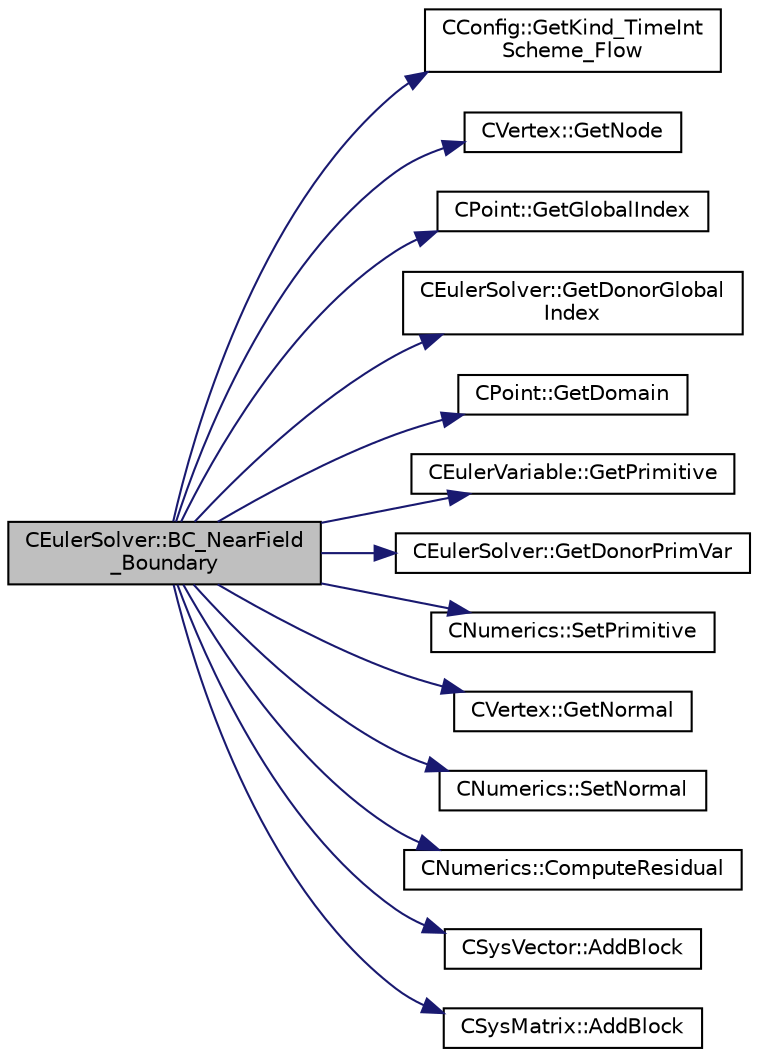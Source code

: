 digraph "CEulerSolver::BC_NearField_Boundary"
{
  edge [fontname="Helvetica",fontsize="10",labelfontname="Helvetica",labelfontsize="10"];
  node [fontname="Helvetica",fontsize="10",shape=record];
  rankdir="LR";
  Node725 [label="CEulerSolver::BC_NearField\l_Boundary",height=0.2,width=0.4,color="black", fillcolor="grey75", style="filled", fontcolor="black"];
  Node725 -> Node726 [color="midnightblue",fontsize="10",style="solid",fontname="Helvetica"];
  Node726 [label="CConfig::GetKind_TimeInt\lScheme_Flow",height=0.2,width=0.4,color="black", fillcolor="white", style="filled",URL="$class_c_config.html#a20e5fd7b43cfd2bf2bcf5137f12bc635",tooltip="Get the kind of integration scheme (explicit or implicit) for the flow equations. ..."];
  Node725 -> Node727 [color="midnightblue",fontsize="10",style="solid",fontname="Helvetica"];
  Node727 [label="CVertex::GetNode",height=0.2,width=0.4,color="black", fillcolor="white", style="filled",URL="$class_c_vertex.html#a95c513bf927464157ed96b6c79779a1f",tooltip="Get the node of the vertex. "];
  Node725 -> Node728 [color="midnightblue",fontsize="10",style="solid",fontname="Helvetica"];
  Node728 [label="CPoint::GetGlobalIndex",height=0.2,width=0.4,color="black", fillcolor="white", style="filled",URL="$class_c_point.html#ab546170a5a03ef210a75fc5531910050",tooltip="Get the global index in a parallel computation. "];
  Node725 -> Node729 [color="midnightblue",fontsize="10",style="solid",fontname="Helvetica"];
  Node729 [label="CEulerSolver::GetDonorGlobal\lIndex",height=0.2,width=0.4,color="black", fillcolor="white", style="filled",URL="$class_c_euler_solver.html#a275c14dcde8c2669fb653068427346c4",tooltip="Value of the characteristic global index at the boundaries. "];
  Node725 -> Node730 [color="midnightblue",fontsize="10",style="solid",fontname="Helvetica"];
  Node730 [label="CPoint::GetDomain",height=0.2,width=0.4,color="black", fillcolor="white", style="filled",URL="$class_c_point.html#a1d7e22a60d4cfef356af1cba2bab3e55",tooltip="For parallel computation, its indicates if a point must be computed or not. "];
  Node725 -> Node731 [color="midnightblue",fontsize="10",style="solid",fontname="Helvetica"];
  Node731 [label="CEulerVariable::GetPrimitive",height=0.2,width=0.4,color="black", fillcolor="white", style="filled",URL="$class_c_euler_variable.html#ac74de02753701aa447cd3e125d8cab7d",tooltip="Get the primitive variables. "];
  Node725 -> Node732 [color="midnightblue",fontsize="10",style="solid",fontname="Helvetica"];
  Node732 [label="CEulerSolver::GetDonorPrimVar",height=0.2,width=0.4,color="black", fillcolor="white", style="filled",URL="$class_c_euler_solver.html#ac93abdf2c98721524d5999d50c6f3494",tooltip="Value of the characteristic variables at the boundaries. "];
  Node725 -> Node733 [color="midnightblue",fontsize="10",style="solid",fontname="Helvetica"];
  Node733 [label="CNumerics::SetPrimitive",height=0.2,width=0.4,color="black", fillcolor="white", style="filled",URL="$class_c_numerics.html#af72b17d397adf09beed2e99e2daf895c",tooltip="Set the value of the primitive variables. "];
  Node725 -> Node734 [color="midnightblue",fontsize="10",style="solid",fontname="Helvetica"];
  Node734 [label="CVertex::GetNormal",height=0.2,width=0.4,color="black", fillcolor="white", style="filled",URL="$class_c_vertex.html#a0d289163c6f3384822fcb9ae86fc1c39",tooltip="Copy the the normal vector of a face. "];
  Node725 -> Node735 [color="midnightblue",fontsize="10",style="solid",fontname="Helvetica"];
  Node735 [label="CNumerics::SetNormal",height=0.2,width=0.4,color="black", fillcolor="white", style="filled",URL="$class_c_numerics.html#a41903d97957f351cd9ee63ca404985b1",tooltip="Set the value of the normal vector to the face between two points. "];
  Node725 -> Node736 [color="midnightblue",fontsize="10",style="solid",fontname="Helvetica"];
  Node736 [label="CNumerics::ComputeResidual",height=0.2,width=0.4,color="black", fillcolor="white", style="filled",URL="$class_c_numerics.html#abe734316e0047f463f059fd77a281958",tooltip="Compute the numerical residual. "];
  Node725 -> Node737 [color="midnightblue",fontsize="10",style="solid",fontname="Helvetica"];
  Node737 [label="CSysVector::AddBlock",height=0.2,width=0.4,color="black", fillcolor="white", style="filled",URL="$class_c_sys_vector.html#acd4c36df2ea0b7ad473944cff9bf5d72",tooltip="Add val_residual to the residual. "];
  Node725 -> Node738 [color="midnightblue",fontsize="10",style="solid",fontname="Helvetica"];
  Node738 [label="CSysMatrix::AddBlock",height=0.2,width=0.4,color="black", fillcolor="white", style="filled",URL="$class_c_sys_matrix.html#a85def3109e5aa5307268ca830a8f6522",tooltip="Adds the specified block to the sparse matrix. "];
}
